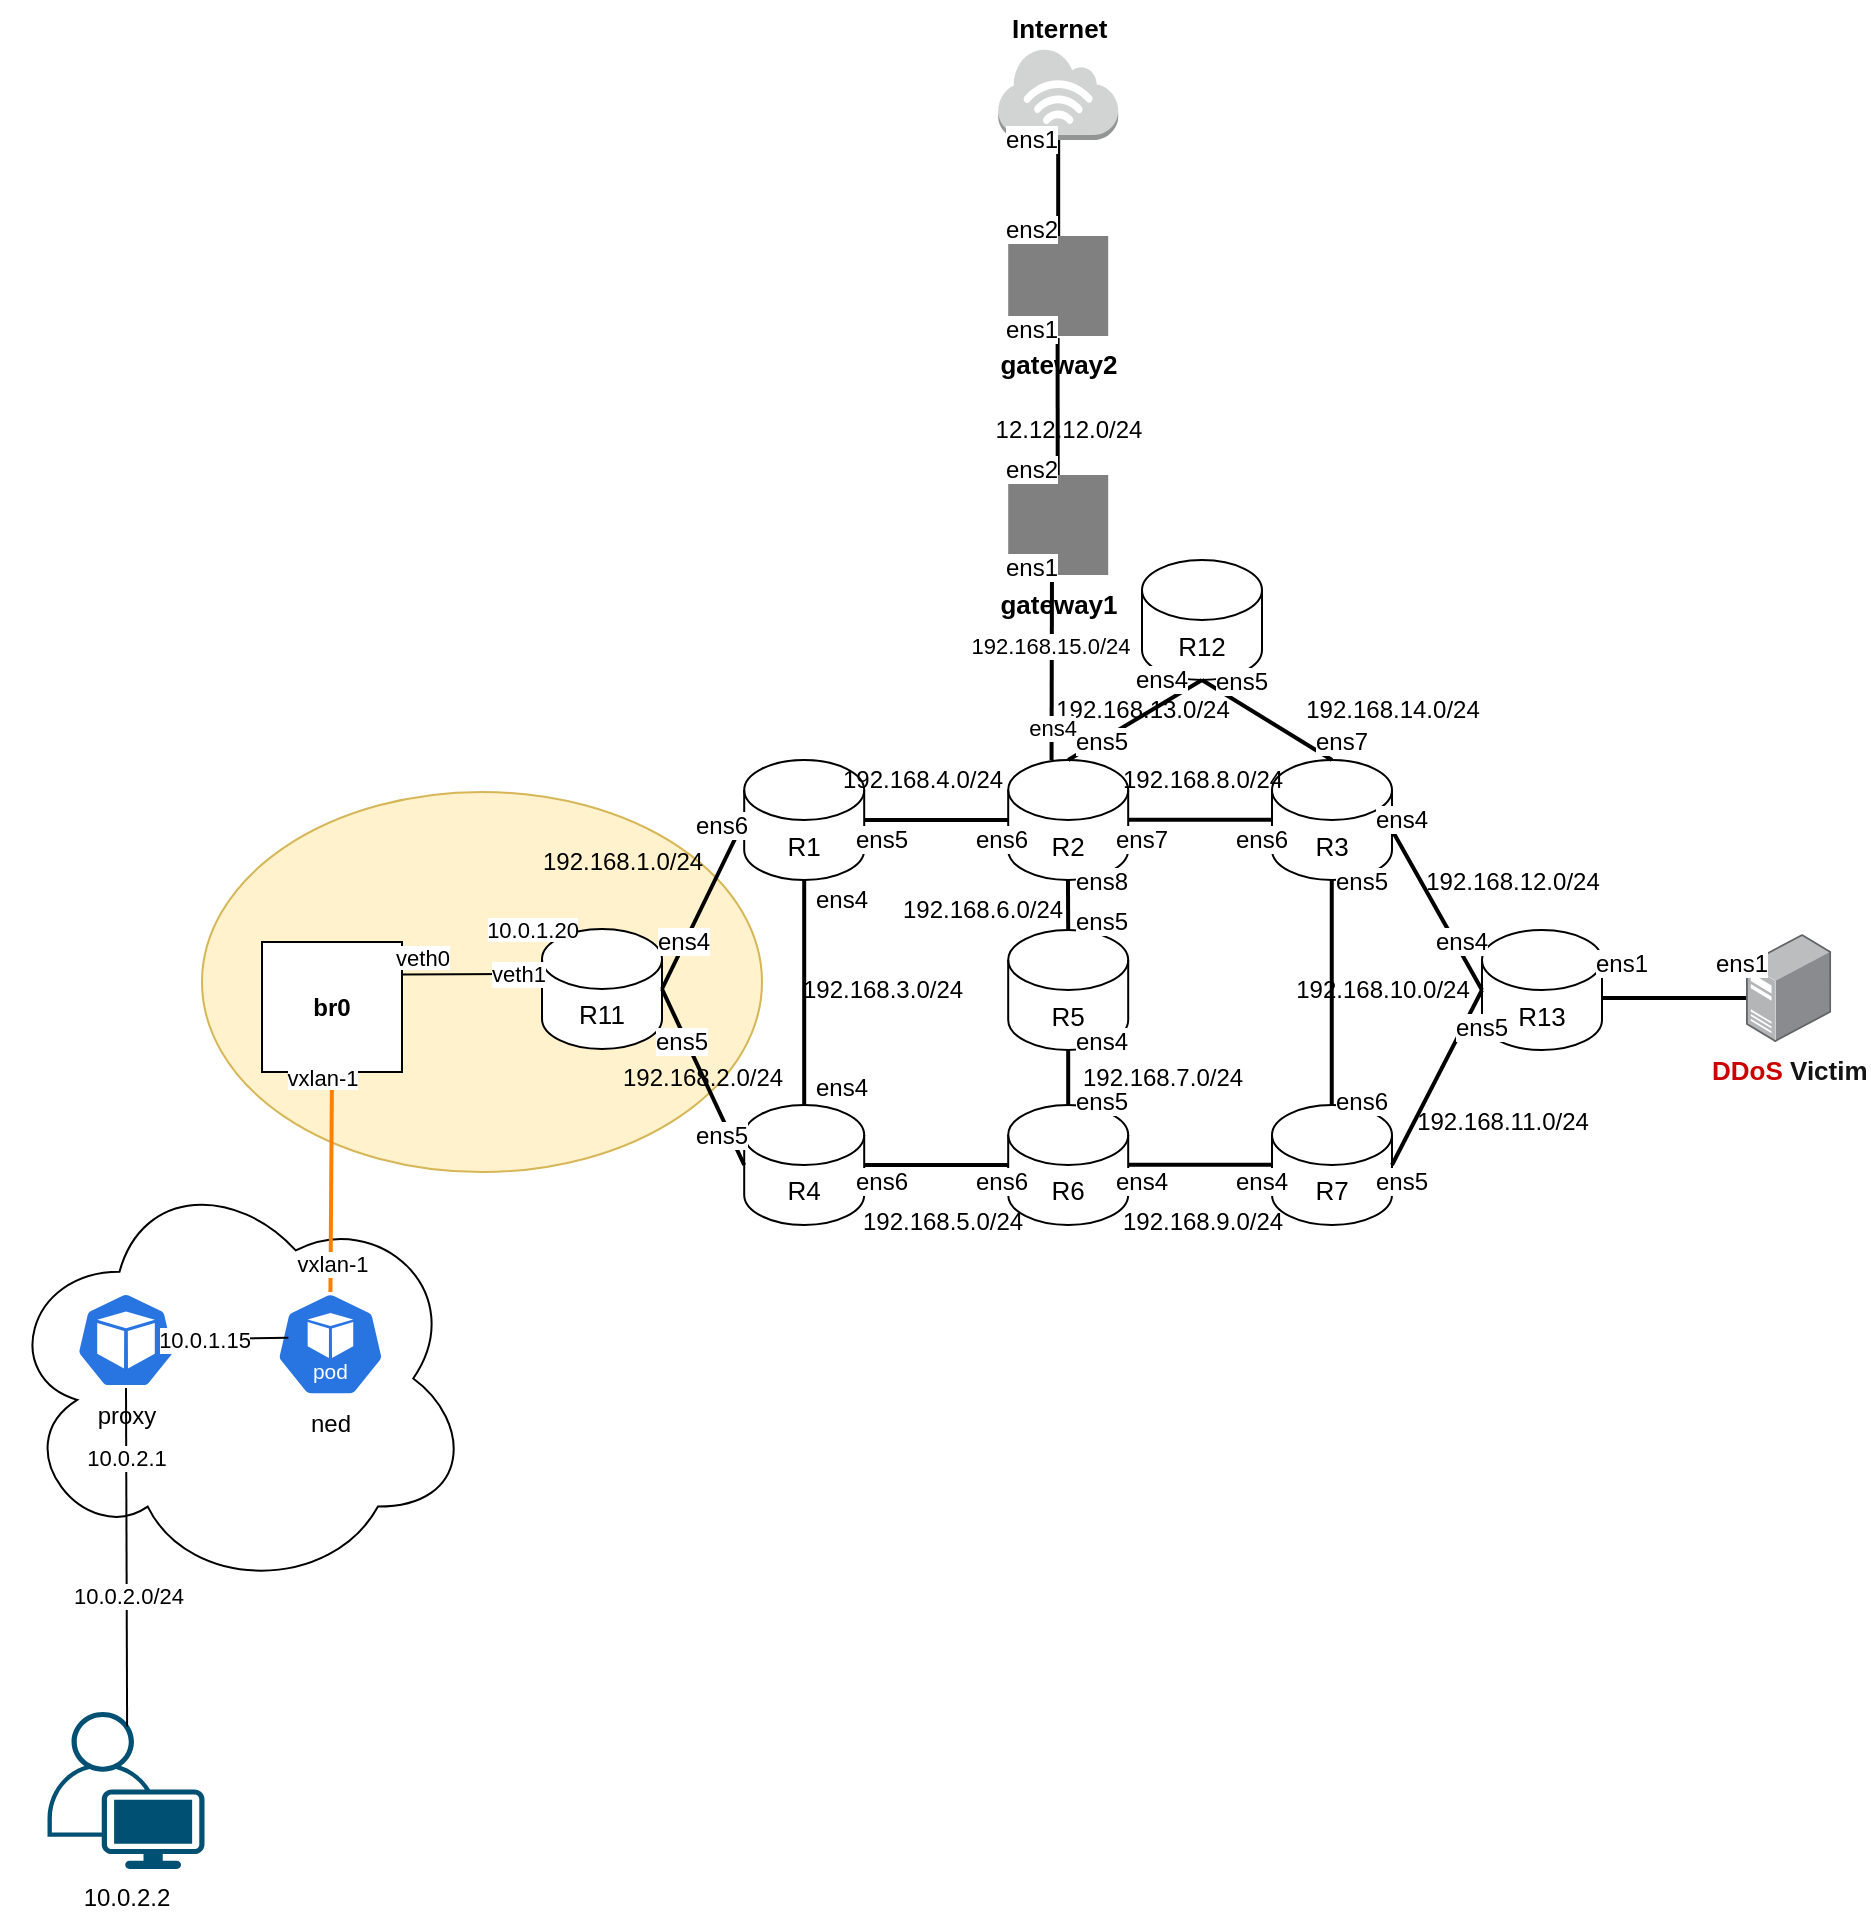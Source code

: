 <mxfile version="27.0.9">
  <diagram id="dEfLkkg3HoEi9s_YTyYE" name="MOUSEWORLD-TOPOLOGY">
    <mxGraphModel dx="3177" dy="1414" grid="1" gridSize="10" guides="1" tooltips="1" connect="1" arrows="1" fold="1" page="1" pageScale="1" pageWidth="291" pageHeight="413" math="0" shadow="0">
      <root>
        <mxCell id="0" />
        <mxCell id="1" parent="0" />
        <mxCell id="g3rcaKSLz3rnCBlGtyKE-15" value="&lt;font color=&quot;#cc0000&quot;&gt;&lt;span&gt;DDoS&lt;/span&gt;&lt;/font&gt;&lt;font color=&quot;#141414&quot;&gt;&lt;span&gt; Victim&lt;br&gt;&lt;/span&gt;&lt;/font&gt;" style="text;whiteSpace=wrap;html=1;fontSize=13;fontStyle=1" parent="1" vertex="1">
          <mxGeometry x="-493.7" y="261" width="80" height="40" as="geometry" />
        </mxCell>
        <mxCell id="g3rcaKSLz3rnCBlGtyKE-20" value="" style="image;points=[];aspect=fixed;html=1;align=center;shadow=0;dashed=0;image=img/lib/allied_telesis/computer_and_terminals/Server_Desktop.svg;fontSize=13;fontStyle=1" parent="1" vertex="1">
          <mxGeometry x="-475" y="207" width="42.6" height="54" as="geometry" />
        </mxCell>
        <mxCell id="g3rcaKSLz3rnCBlGtyKE-70" value="&lt;span style=&quot;background-color: light-dark(#ffffff, var(--ge-dark-color, #121212));&quot;&gt;ens1&lt;/span&gt;" style="text;html=1;align=center;verticalAlign=middle;whiteSpace=wrap;rounded=0;" parent="1" vertex="1">
          <mxGeometry x="-507" y="207" width="60" height="30" as="geometry" />
        </mxCell>
        <mxCell id="kXjcsp7NdVAgZCyZb2x9-1" value="" style="ellipse;whiteSpace=wrap;html=1;fillColor=#fff2cc;strokeColor=#d6b656;" vertex="1" parent="1">
          <mxGeometry x="-1247" y="136" width="280" height="190" as="geometry" />
        </mxCell>
        <mxCell id="kXjcsp7NdVAgZCyZb2x9-2" value="&lt;b&gt;br0&lt;/b&gt;" style="rounded=0;whiteSpace=wrap;html=1;" vertex="1" parent="1">
          <mxGeometry x="-1217" y="211" width="70" height="65" as="geometry" />
        </mxCell>
        <mxCell id="kXjcsp7NdVAgZCyZb2x9-3" value="" style="ellipse;shape=cloud;whiteSpace=wrap;html=1;" vertex="1" parent="1">
          <mxGeometry x="-1347" y="322.5" width="235" height="213.5" as="geometry" />
        </mxCell>
        <mxCell id="kXjcsp7NdVAgZCyZb2x9-4" value="R13" style="shape=cylinder3;whiteSpace=wrap;html=1;boundedLbl=1;backgroundOutline=1;size=15;fontSize=13;fontStyle=0" vertex="1" parent="1">
          <mxGeometry x="-607" y="205" width="60" height="60" as="geometry" />
        </mxCell>
        <mxCell id="kXjcsp7NdVAgZCyZb2x9-5" value="R3" style="shape=cylinder3;whiteSpace=wrap;html=1;boundedLbl=1;backgroundOutline=1;size=15;fontSize=13;fontStyle=0" vertex="1" parent="1">
          <mxGeometry x="-712" y="120" width="60" height="60" as="geometry" />
        </mxCell>
        <mxCell id="kXjcsp7NdVAgZCyZb2x9-6" value="R7" style="shape=cylinder3;whiteSpace=wrap;html=1;boundedLbl=1;backgroundOutline=1;size=15;fontSize=13;fontStyle=0" vertex="1" parent="1">
          <mxGeometry x="-712" y="292.5" width="60" height="60" as="geometry" />
        </mxCell>
        <mxCell id="kXjcsp7NdVAgZCyZb2x9-7" value="R6" style="shape=cylinder3;whiteSpace=wrap;html=1;boundedLbl=1;backgroundOutline=1;size=15;fontSize=13;fontStyle=0" vertex="1" parent="1">
          <mxGeometry x="-843.9" y="292.5" width="60" height="60" as="geometry" />
        </mxCell>
        <mxCell id="kXjcsp7NdVAgZCyZb2x9-8" value="R5" style="shape=cylinder3;whiteSpace=wrap;html=1;boundedLbl=1;backgroundOutline=1;size=15;fontSize=13;fontStyle=0" vertex="1" parent="1">
          <mxGeometry x="-843.9" y="205" width="60" height="60" as="geometry" />
        </mxCell>
        <mxCell id="kXjcsp7NdVAgZCyZb2x9-9" value="R4" style="shape=cylinder3;whiteSpace=wrap;html=1;boundedLbl=1;backgroundOutline=1;size=15;fontSize=13;fontStyle=0" vertex="1" parent="1">
          <mxGeometry x="-975.9" y="292.5" width="60" height="60" as="geometry" />
        </mxCell>
        <mxCell id="kXjcsp7NdVAgZCyZb2x9-10" value="R11" style="shape=cylinder3;whiteSpace=wrap;html=1;boundedLbl=1;backgroundOutline=1;size=15;fontSize=13;fontStyle=0" vertex="1" parent="1">
          <mxGeometry x="-1077" y="204.5" width="60" height="60" as="geometry" />
        </mxCell>
        <mxCell id="kXjcsp7NdVAgZCyZb2x9-11" value="R1" style="shape=cylinder3;whiteSpace=wrap;html=1;boundedLbl=1;backgroundOutline=1;size=15;fontSize=13;fontStyle=0" vertex="1" parent="1">
          <mxGeometry x="-975.9" y="120" width="60" height="60" as="geometry" />
        </mxCell>
        <mxCell id="kXjcsp7NdVAgZCyZb2x9-12" value="R12" style="shape=cylinder3;whiteSpace=wrap;html=1;boundedLbl=1;backgroundOutline=1;size=15;fontSize=13;fontStyle=0" vertex="1" parent="1">
          <mxGeometry x="-777" y="20" width="60" height="60" as="geometry" />
        </mxCell>
        <mxCell id="kXjcsp7NdVAgZCyZb2x9-13" value="" style="endArrow=none;html=1;rounded=0;exitX=0.5;exitY=0;exitDx=0;exitDy=0;exitPerimeter=0;strokeColor=default;strokeWidth=2;align=center;verticalAlign=middle;fontFamily=Helvetica;fontSize=13;fontColor=default;labelBackgroundColor=default;endFill=0;fontStyle=0;entryX=0.5;entryY=1;entryDx=0;entryDy=0;entryPerimeter=0;" edge="1" parent="1" source="kXjcsp7NdVAgZCyZb2x9-9" target="kXjcsp7NdVAgZCyZb2x9-11">
          <mxGeometry width="50" height="50" relative="1" as="geometry">
            <mxPoint x="-932" y="204.5" as="sourcePoint" />
            <mxPoint x="-932" y="139.5" as="targetPoint" />
          </mxGeometry>
        </mxCell>
        <mxCell id="kXjcsp7NdVAgZCyZb2x9-14" value="" style="endArrow=none;html=1;rounded=0;exitX=1;exitY=0.5;exitDx=0;exitDy=0;exitPerimeter=0;strokeColor=default;strokeWidth=2;align=center;verticalAlign=middle;fontFamily=Helvetica;fontSize=13;fontColor=default;labelBackgroundColor=default;endFill=0;fontStyle=0;entryX=0;entryY=0.5;entryDx=0;entryDy=0;entryPerimeter=0;" edge="1" parent="1" source="kXjcsp7NdVAgZCyZb2x9-10" target="kXjcsp7NdVAgZCyZb2x9-11">
          <mxGeometry width="50" height="50" relative="1" as="geometry">
            <mxPoint x="-976.03" y="232.5" as="sourcePoint" />
            <mxPoint x="-976.03" y="172.5" as="targetPoint" />
          </mxGeometry>
        </mxCell>
        <mxCell id="kXjcsp7NdVAgZCyZb2x9-15" value="" style="endArrow=none;html=1;rounded=0;exitX=1;exitY=0.5;exitDx=0;exitDy=0;exitPerimeter=0;strokeColor=default;strokeWidth=2;align=center;verticalAlign=middle;fontFamily=Helvetica;fontSize=13;fontColor=default;labelBackgroundColor=default;endFill=0;fontStyle=0;entryX=0;entryY=0.5;entryDx=0;entryDy=0;entryPerimeter=0;" edge="1" parent="1" source="kXjcsp7NdVAgZCyZb2x9-10" target="kXjcsp7NdVAgZCyZb2x9-9">
          <mxGeometry width="50" height="50" relative="1" as="geometry">
            <mxPoint x="-1008.2" y="248.5" as="sourcePoint" />
            <mxPoint x="-967.2" y="188.5" as="targetPoint" />
          </mxGeometry>
        </mxCell>
        <mxCell id="kXjcsp7NdVAgZCyZb2x9-16" value="R2" style="shape=cylinder3;whiteSpace=wrap;html=1;boundedLbl=1;backgroundOutline=1;size=15;fontSize=13;fontStyle=0" vertex="1" parent="1">
          <mxGeometry x="-843.9" y="120" width="60" height="60" as="geometry" />
        </mxCell>
        <mxCell id="kXjcsp7NdVAgZCyZb2x9-17" value="" style="endArrow=none;html=1;rounded=0;exitX=0.5;exitY=0;exitDx=0;exitDy=0;exitPerimeter=0;strokeColor=default;strokeWidth=2;align=center;verticalAlign=middle;fontFamily=Helvetica;fontSize=13;fontColor=default;labelBackgroundColor=default;endFill=0;fontStyle=0;entryX=0.5;entryY=1;entryDx=0;entryDy=0;entryPerimeter=0;" edge="1" parent="1" source="kXjcsp7NdVAgZCyZb2x9-7" target="kXjcsp7NdVAgZCyZb2x9-8">
          <mxGeometry width="50" height="50" relative="1" as="geometry">
            <mxPoint x="-814.1" y="292.5" as="sourcePoint" />
            <mxPoint x="-813.71" y="265.0" as="targetPoint" />
          </mxGeometry>
        </mxCell>
        <mxCell id="kXjcsp7NdVAgZCyZb2x9-18" value="" style="endArrow=none;html=1;rounded=0;exitX=0.5;exitY=0;exitDx=0;exitDy=0;exitPerimeter=0;strokeColor=default;strokeWidth=2;align=center;verticalAlign=middle;fontFamily=Helvetica;fontSize=13;fontColor=default;labelBackgroundColor=default;endFill=0;fontStyle=0;entryX=0.5;entryY=1;entryDx=0;entryDy=0;entryPerimeter=0;" edge="1" parent="1" source="kXjcsp7NdVAgZCyZb2x9-8">
          <mxGeometry width="50" height="50" relative="1" as="geometry">
            <mxPoint x="-814.02" y="208" as="sourcePoint" />
            <mxPoint x="-814.02" y="180" as="targetPoint" />
          </mxGeometry>
        </mxCell>
        <mxCell id="kXjcsp7NdVAgZCyZb2x9-19" value="" style="endArrow=none;html=1;rounded=0;exitX=1;exitY=0.5;exitDx=0;exitDy=0;exitPerimeter=0;strokeColor=default;strokeWidth=2;align=center;verticalAlign=middle;fontFamily=Helvetica;fontSize=13;fontColor=default;labelBackgroundColor=default;endFill=0;fontStyle=0;entryX=0;entryY=0.5;entryDx=0;entryDy=0;entryPerimeter=0;" edge="1" parent="1" source="kXjcsp7NdVAgZCyZb2x9-9" target="kXjcsp7NdVAgZCyZb2x9-7">
          <mxGeometry width="50" height="50" relative="1" as="geometry">
            <mxPoint x="-915.9" y="329" as="sourcePoint" />
            <mxPoint x="-915.9" y="216" as="targetPoint" />
          </mxGeometry>
        </mxCell>
        <mxCell id="kXjcsp7NdVAgZCyZb2x9-20" value="" style="endArrow=none;html=1;rounded=0;exitX=1;exitY=0.5;exitDx=0;exitDy=0;exitPerimeter=0;strokeColor=default;strokeWidth=2;align=center;verticalAlign=middle;fontFamily=Helvetica;fontSize=13;fontColor=default;labelBackgroundColor=default;endFill=0;fontStyle=0;entryX=0;entryY=0.5;entryDx=0;entryDy=0;entryPerimeter=0;" edge="1" parent="1">
          <mxGeometry width="50" height="50" relative="1" as="geometry">
            <mxPoint x="-915.9" y="150" as="sourcePoint" />
            <mxPoint x="-843.9" y="150" as="targetPoint" />
          </mxGeometry>
        </mxCell>
        <mxCell id="kXjcsp7NdVAgZCyZb2x9-21" value="" style="endArrow=none;html=1;rounded=0;exitX=1;exitY=0.5;exitDx=0;exitDy=0;exitPerimeter=0;strokeColor=default;strokeWidth=2;align=center;verticalAlign=middle;fontFamily=Helvetica;fontSize=13;fontColor=default;labelBackgroundColor=default;endFill=0;fontStyle=0;entryX=0;entryY=0.5;entryDx=0;entryDy=0;entryPerimeter=0;" edge="1" parent="1">
          <mxGeometry width="50" height="50" relative="1" as="geometry">
            <mxPoint x="-783.9" y="149.88" as="sourcePoint" />
            <mxPoint x="-711.9" y="149.88" as="targetPoint" />
          </mxGeometry>
        </mxCell>
        <mxCell id="kXjcsp7NdVAgZCyZb2x9-22" value="" style="endArrow=none;html=1;rounded=0;exitX=1;exitY=0.5;exitDx=0;exitDy=0;exitPerimeter=0;strokeColor=default;strokeWidth=2;align=center;verticalAlign=middle;fontFamily=Helvetica;fontSize=13;fontColor=default;labelBackgroundColor=default;endFill=0;fontStyle=0;entryX=0;entryY=0.5;entryDx=0;entryDy=0;entryPerimeter=0;" edge="1" parent="1">
          <mxGeometry width="50" height="50" relative="1" as="geometry">
            <mxPoint x="-783.9" y="322.38" as="sourcePoint" />
            <mxPoint x="-711.9" y="322.38" as="targetPoint" />
          </mxGeometry>
        </mxCell>
        <mxCell id="kXjcsp7NdVAgZCyZb2x9-23" value="" style="endArrow=none;html=1;rounded=0;exitX=1;exitY=0.5;exitDx=0;exitDy=0;exitPerimeter=0;strokeColor=default;strokeWidth=2;align=center;verticalAlign=middle;fontFamily=Helvetica;fontSize=13;fontColor=default;labelBackgroundColor=default;endFill=0;fontStyle=0;entryX=0;entryY=0.5;entryDx=0;entryDy=0;entryPerimeter=0;" edge="1" parent="1" target="kXjcsp7NdVAgZCyZb2x9-4">
          <mxGeometry width="50" height="50" relative="1" as="geometry">
            <mxPoint x="-652" y="155" as="sourcePoint" />
            <mxPoint x="-611" y="70" as="targetPoint" />
          </mxGeometry>
        </mxCell>
        <mxCell id="kXjcsp7NdVAgZCyZb2x9-24" value="" style="endArrow=none;html=1;rounded=0;exitX=0.5;exitY=0;exitDx=0;exitDy=0;exitPerimeter=0;strokeColor=default;strokeWidth=2;align=center;verticalAlign=middle;fontFamily=Helvetica;fontSize=13;fontColor=default;labelBackgroundColor=default;endFill=0;fontStyle=0;entryX=0.5;entryY=1;entryDx=0;entryDy=0;entryPerimeter=0;" edge="1" parent="1">
          <mxGeometry width="50" height="50" relative="1" as="geometry">
            <mxPoint x="-682.12" y="293" as="sourcePoint" />
            <mxPoint x="-682.12" y="180" as="targetPoint" />
          </mxGeometry>
        </mxCell>
        <mxCell id="kXjcsp7NdVAgZCyZb2x9-25" value="" style="endArrow=none;html=1;rounded=0;exitX=1;exitY=0.5;exitDx=0;exitDy=0;exitPerimeter=0;strokeColor=default;strokeWidth=2;align=center;verticalAlign=middle;fontFamily=Helvetica;fontSize=13;fontColor=default;labelBackgroundColor=default;endFill=0;fontStyle=0;entryX=0;entryY=0.5;entryDx=0;entryDy=0;entryPerimeter=0;" edge="1" parent="1" source="kXjcsp7NdVAgZCyZb2x9-6" target="kXjcsp7NdVAgZCyZb2x9-4">
          <mxGeometry width="50" height="50" relative="1" as="geometry">
            <mxPoint x="-652" y="318.5" as="sourcePoint" />
            <mxPoint x="-607" y="398.5" as="targetPoint" />
          </mxGeometry>
        </mxCell>
        <mxCell id="kXjcsp7NdVAgZCyZb2x9-26" value="" style="endArrow=none;html=1;rounded=0;exitX=0.5;exitY=0;exitDx=0;exitDy=0;exitPerimeter=0;strokeColor=default;strokeWidth=2;align=center;verticalAlign=middle;fontFamily=Helvetica;fontSize=13;fontColor=default;labelBackgroundColor=default;endFill=0;fontStyle=0;entryX=0.5;entryY=1;entryDx=0;entryDy=0;entryPerimeter=0;" edge="1" parent="1" source="kXjcsp7NdVAgZCyZb2x9-16" target="kXjcsp7NdVAgZCyZb2x9-12">
          <mxGeometry width="50" height="50" relative="1" as="geometry">
            <mxPoint x="-773.9" y="159.88" as="sourcePoint" />
            <mxPoint x="-701.9" y="159.88" as="targetPoint" />
          </mxGeometry>
        </mxCell>
        <mxCell id="kXjcsp7NdVAgZCyZb2x9-27" value="" style="endArrow=none;html=1;rounded=0;exitX=0.5;exitY=0;exitDx=0;exitDy=0;exitPerimeter=0;strokeColor=default;strokeWidth=2;align=center;verticalAlign=middle;fontFamily=Helvetica;fontSize=13;fontColor=default;labelBackgroundColor=default;endFill=0;fontStyle=0;" edge="1" parent="1" source="kXjcsp7NdVAgZCyZb2x9-5">
          <mxGeometry width="50" height="50" relative="1" as="geometry">
            <mxPoint x="-804" y="130" as="sourcePoint" />
            <mxPoint x="-747" y="80" as="targetPoint" />
          </mxGeometry>
        </mxCell>
        <mxCell id="kXjcsp7NdVAgZCyZb2x9-28" value="&lt;span style=&quot;background-color: rgb(255, 255, 255);&quot;&gt;ens4&lt;/span&gt;" style="text;html=1;align=center;verticalAlign=middle;whiteSpace=wrap;rounded=0;" vertex="1" parent="1">
          <mxGeometry x="-1035.9" y="196" width="60" height="30" as="geometry" />
        </mxCell>
        <mxCell id="kXjcsp7NdVAgZCyZb2x9-29" value="&lt;span style=&quot;background-color: rgb(255, 255, 255);&quot;&gt;ens5&lt;/span&gt;" style="text;html=1;align=center;verticalAlign=middle;whiteSpace=wrap;rounded=0;" vertex="1" parent="1">
          <mxGeometry x="-1037" y="246" width="60" height="30" as="geometry" />
        </mxCell>
        <mxCell id="kXjcsp7NdVAgZCyZb2x9-30" value="&lt;span style=&quot;background-color: rgb(255, 255, 255);&quot;&gt;ens5&lt;/span&gt;" style="text;html=1;align=center;verticalAlign=middle;whiteSpace=wrap;rounded=0;" vertex="1" parent="1">
          <mxGeometry x="-1017" y="292.5" width="60" height="30" as="geometry" />
        </mxCell>
        <mxCell id="kXjcsp7NdVAgZCyZb2x9-31" value="&lt;span style=&quot;background-color: rgb(255, 255, 255);&quot;&gt;ens6&lt;/span&gt;" style="text;html=1;align=center;verticalAlign=middle;whiteSpace=wrap;rounded=0;" vertex="1" parent="1">
          <mxGeometry x="-1017" y="140" width="60" height="26" as="geometry" />
        </mxCell>
        <mxCell id="kXjcsp7NdVAgZCyZb2x9-32" value="&lt;span style=&quot;background-color: rgb(255, 255, 255);&quot;&gt;ens4&lt;/span&gt;" style="text;html=1;align=center;verticalAlign=middle;whiteSpace=wrap;rounded=0;" vertex="1" parent="1">
          <mxGeometry x="-957" y="174.5" width="60" height="30" as="geometry" />
        </mxCell>
        <mxCell id="kXjcsp7NdVAgZCyZb2x9-33" value="&lt;span style=&quot;background-color: rgb(255, 255, 255);&quot;&gt;ens4&lt;/span&gt;" style="text;html=1;align=center;verticalAlign=middle;whiteSpace=wrap;rounded=0;" vertex="1" parent="1">
          <mxGeometry x="-957" y="269" width="60" height="30" as="geometry" />
        </mxCell>
        <mxCell id="kXjcsp7NdVAgZCyZb2x9-34" value="&lt;span style=&quot;background-color: rgb(255, 255, 255);&quot;&gt;ens6&lt;/span&gt;" style="text;html=1;align=center;verticalAlign=middle;whiteSpace=wrap;rounded=0;" vertex="1" parent="1">
          <mxGeometry x="-937" y="316" width="60" height="30" as="geometry" />
        </mxCell>
        <mxCell id="kXjcsp7NdVAgZCyZb2x9-35" value="&lt;span style=&quot;background-color: rgb(255, 255, 255);&quot;&gt;ens6&lt;/span&gt;" style="text;html=1;align=center;verticalAlign=middle;whiteSpace=wrap;rounded=0;" vertex="1" parent="1">
          <mxGeometry x="-877" y="316" width="60" height="30" as="geometry" />
        </mxCell>
        <mxCell id="kXjcsp7NdVAgZCyZb2x9-36" value="&lt;span style=&quot;background-color: light-dark(#ffffff, var(--ge-dark-color, #121212));&quot;&gt;ens4&lt;/span&gt;" style="text;html=1;align=center;verticalAlign=middle;whiteSpace=wrap;rounded=0;" vertex="1" parent="1">
          <mxGeometry x="-807" y="316" width="60" height="30" as="geometry" />
        </mxCell>
        <mxCell id="kXjcsp7NdVAgZCyZb2x9-37" value="&lt;span style=&quot;background-color: light-dark(#ffffff, var(--ge-dark-color, #121212));&quot;&gt;ens4&lt;/span&gt;" style="text;html=1;align=center;verticalAlign=middle;whiteSpace=wrap;rounded=0;" vertex="1" parent="1">
          <mxGeometry x="-747" y="316" width="60" height="30" as="geometry" />
        </mxCell>
        <mxCell id="kXjcsp7NdVAgZCyZb2x9-38" value="&lt;span style=&quot;background-color: light-dark(#ffffff, var(--ge-dark-color, #121212));&quot;&gt;ens5&lt;/span&gt;" style="text;html=1;align=center;verticalAlign=middle;whiteSpace=wrap;rounded=0;" vertex="1" parent="1">
          <mxGeometry x="-827" y="276" width="60" height="30" as="geometry" />
        </mxCell>
        <mxCell id="kXjcsp7NdVAgZCyZb2x9-39" value="&lt;span style=&quot;background-color: rgb(255, 255, 255);&quot;&gt;ens5&lt;/span&gt;" style="text;html=1;align=center;verticalAlign=middle;whiteSpace=wrap;rounded=0;" vertex="1" parent="1">
          <mxGeometry x="-827" y="186" width="60" height="30" as="geometry" />
        </mxCell>
        <mxCell id="kXjcsp7NdVAgZCyZb2x9-40" value="&lt;span style=&quot;background-color: rgb(255, 255, 255);&quot;&gt;ens4&lt;/span&gt;" style="text;html=1;align=center;verticalAlign=middle;whiteSpace=wrap;rounded=0;" vertex="1" parent="1">
          <mxGeometry x="-827" y="246" width="60" height="30" as="geometry" />
        </mxCell>
        <mxCell id="kXjcsp7NdVAgZCyZb2x9-41" value="&lt;span style=&quot;background-color: rgb(255, 255, 255);&quot;&gt;ens8&lt;/span&gt;" style="text;html=1;align=center;verticalAlign=middle;whiteSpace=wrap;rounded=0;" vertex="1" parent="1">
          <mxGeometry x="-827" y="166" width="60" height="30" as="geometry" />
        </mxCell>
        <mxCell id="kXjcsp7NdVAgZCyZb2x9-42" value="&lt;span style=&quot;background-color: light-dark(#ffffff, var(--ge-dark-color, #121212));&quot;&gt;ens6&lt;/span&gt;" style="text;html=1;align=center;verticalAlign=middle;whiteSpace=wrap;rounded=0;" vertex="1" parent="1">
          <mxGeometry x="-877" y="144.5" width="60" height="30" as="geometry" />
        </mxCell>
        <mxCell id="kXjcsp7NdVAgZCyZb2x9-43" value="&lt;span style=&quot;background-color: rgb(255, 255, 255);&quot;&gt;ens5&lt;/span&gt;" style="text;html=1;align=center;verticalAlign=middle;whiteSpace=wrap;rounded=0;" vertex="1" parent="1">
          <mxGeometry x="-937" y="146" width="60" height="28.5" as="geometry" />
        </mxCell>
        <mxCell id="kXjcsp7NdVAgZCyZb2x9-44" value="&lt;span style=&quot;background-color: rgb(255, 255, 255);&quot;&gt;ens7&lt;/span&gt;" style="text;html=1;align=center;verticalAlign=middle;whiteSpace=wrap;rounded=0;" vertex="1" parent="1">
          <mxGeometry x="-807" y="144.5" width="60" height="30" as="geometry" />
        </mxCell>
        <mxCell id="kXjcsp7NdVAgZCyZb2x9-45" value="&lt;span style=&quot;background-color: rgb(255, 255, 255);&quot;&gt;ens6&lt;/span&gt;" style="text;html=1;align=center;verticalAlign=middle;whiteSpace=wrap;rounded=0;" vertex="1" parent="1">
          <mxGeometry x="-747" y="144.5" width="60" height="30" as="geometry" />
        </mxCell>
        <mxCell id="kXjcsp7NdVAgZCyZb2x9-46" value="&lt;span style=&quot;background-color: rgb(255, 255, 255);&quot;&gt;ens6&lt;/span&gt;" style="text;html=1;align=center;verticalAlign=middle;whiteSpace=wrap;rounded=0;" vertex="1" parent="1">
          <mxGeometry x="-697" y="276" width="60" height="30" as="geometry" />
        </mxCell>
        <mxCell id="kXjcsp7NdVAgZCyZb2x9-47" value="&lt;span style=&quot;background-color: light-dark(#ffffff, var(--ge-dark-color, #121212));&quot;&gt;ens5&lt;/span&gt;" style="text;html=1;align=center;verticalAlign=middle;whiteSpace=wrap;rounded=0;" vertex="1" parent="1">
          <mxGeometry x="-697" y="166" width="60" height="30" as="geometry" />
        </mxCell>
        <mxCell id="kXjcsp7NdVAgZCyZb2x9-48" value="&lt;span style=&quot;background-color: rgb(255, 255, 255);&quot;&gt;ens5&lt;/span&gt;" style="text;html=1;align=center;verticalAlign=middle;whiteSpace=wrap;rounded=0;" vertex="1" parent="1">
          <mxGeometry x="-677" y="316" width="60" height="30" as="geometry" />
        </mxCell>
        <mxCell id="kXjcsp7NdVAgZCyZb2x9-49" value="&lt;span style=&quot;background-color: rgb(255, 255, 255);&quot;&gt;ens5&lt;/span&gt;" style="text;html=1;align=center;verticalAlign=middle;whiteSpace=wrap;rounded=0;" vertex="1" parent="1">
          <mxGeometry x="-637" y="239" width="60" height="30" as="geometry" />
        </mxCell>
        <mxCell id="kXjcsp7NdVAgZCyZb2x9-50" value="&lt;span style=&quot;background-color: rgb(255, 255, 255);&quot;&gt;ens4&lt;/span&gt;" style="text;html=1;align=center;verticalAlign=middle;whiteSpace=wrap;rounded=0;" vertex="1" parent="1">
          <mxGeometry x="-647" y="196" width="60" height="30" as="geometry" />
        </mxCell>
        <mxCell id="kXjcsp7NdVAgZCyZb2x9-51" value="&lt;span style=&quot;background-color: rgb(255, 255, 255);&quot;&gt;ens4&lt;/span&gt;" style="text;html=1;align=center;verticalAlign=middle;whiteSpace=wrap;rounded=0;" vertex="1" parent="1">
          <mxGeometry x="-677" y="135" width="60" height="30" as="geometry" />
        </mxCell>
        <mxCell id="kXjcsp7NdVAgZCyZb2x9-52" value="&lt;span style=&quot;background-color: rgb(255, 255, 255);&quot;&gt;ens7&lt;/span&gt;" style="text;html=1;align=center;verticalAlign=middle;whiteSpace=wrap;rounded=0;" vertex="1" parent="1">
          <mxGeometry x="-707" y="96" width="60" height="30" as="geometry" />
        </mxCell>
        <mxCell id="kXjcsp7NdVAgZCyZb2x9-53" value="&lt;span style=&quot;background-color: rgb(255, 255, 255);&quot;&gt;ens5&lt;/span&gt;" style="text;html=1;align=center;verticalAlign=middle;whiteSpace=wrap;rounded=0;" vertex="1" parent="1">
          <mxGeometry x="-827" y="96" width="60" height="30" as="geometry" />
        </mxCell>
        <mxCell id="kXjcsp7NdVAgZCyZb2x9-54" value="&lt;span style=&quot;background-color: rgb(255, 255, 255);&quot;&gt;ens4&lt;/span&gt;" style="text;html=1;align=center;verticalAlign=middle;whiteSpace=wrap;rounded=0;" vertex="1" parent="1">
          <mxGeometry x="-797" y="65" width="60" height="30" as="geometry" />
        </mxCell>
        <mxCell id="kXjcsp7NdVAgZCyZb2x9-55" value="&lt;span style=&quot;background-color: rgb(255, 255, 255);&quot;&gt;ens5&lt;/span&gt;" style="text;html=1;align=center;verticalAlign=middle;whiteSpace=wrap;rounded=0;" vertex="1" parent="1">
          <mxGeometry x="-757" y="66" width="60" height="30" as="geometry" />
        </mxCell>
        <mxCell id="kXjcsp7NdVAgZCyZb2x9-56" value="192.168.1.0/24" style="text;html=1;align=center;verticalAlign=middle;resizable=0;points=[];autosize=1;strokeColor=none;fillColor=none;" vertex="1" parent="1">
          <mxGeometry x="-1087" y="156" width="100" height="30" as="geometry" />
        </mxCell>
        <mxCell id="kXjcsp7NdVAgZCyZb2x9-57" value="192.168.2.0/24" style="text;html=1;align=center;verticalAlign=middle;resizable=0;points=[];autosize=1;strokeColor=none;fillColor=none;" vertex="1" parent="1">
          <mxGeometry x="-1047" y="264" width="100" height="30" as="geometry" />
        </mxCell>
        <mxCell id="kXjcsp7NdVAgZCyZb2x9-58" value="192.168.5.0/24" style="text;html=1;align=center;verticalAlign=middle;resizable=0;points=[];autosize=1;strokeColor=none;fillColor=none;" vertex="1" parent="1">
          <mxGeometry x="-927" y="336" width="100" height="30" as="geometry" />
        </mxCell>
        <mxCell id="kXjcsp7NdVAgZCyZb2x9-59" value="192.168.3.0/24" style="text;html=1;align=center;verticalAlign=middle;resizable=0;points=[];autosize=1;strokeColor=none;fillColor=none;" vertex="1" parent="1">
          <mxGeometry x="-957.5" y="220" width="100" height="30" as="geometry" />
        </mxCell>
        <mxCell id="kXjcsp7NdVAgZCyZb2x9-60" value="192.168.4.0/24" style="text;html=1;align=center;verticalAlign=middle;resizable=0;points=[];autosize=1;strokeColor=none;fillColor=none;" vertex="1" parent="1">
          <mxGeometry x="-937" y="114.5" width="100" height="30" as="geometry" />
        </mxCell>
        <mxCell id="kXjcsp7NdVAgZCyZb2x9-61" value="192.168.8.0/24" style="text;html=1;align=center;verticalAlign=middle;resizable=0;points=[];autosize=1;strokeColor=none;fillColor=none;" vertex="1" parent="1">
          <mxGeometry x="-797" y="114.5" width="100" height="30" as="geometry" />
        </mxCell>
        <mxCell id="kXjcsp7NdVAgZCyZb2x9-62" value="192.168.6.0/24" style="text;html=1;align=center;verticalAlign=middle;resizable=0;points=[];autosize=1;strokeColor=none;fillColor=none;" vertex="1" parent="1">
          <mxGeometry x="-907" y="180" width="100" height="30" as="geometry" />
        </mxCell>
        <mxCell id="kXjcsp7NdVAgZCyZb2x9-63" value="192.168.7.0/24" style="text;html=1;align=center;verticalAlign=middle;resizable=0;points=[];autosize=1;strokeColor=none;fillColor=none;" vertex="1" parent="1">
          <mxGeometry x="-817" y="264" width="100" height="30" as="geometry" />
        </mxCell>
        <mxCell id="kXjcsp7NdVAgZCyZb2x9-64" value="192.168.9.0/24" style="text;html=1;align=center;verticalAlign=middle;resizable=0;points=[];autosize=1;strokeColor=none;fillColor=none;" vertex="1" parent="1">
          <mxGeometry x="-797" y="336" width="100" height="30" as="geometry" />
        </mxCell>
        <mxCell id="kXjcsp7NdVAgZCyZb2x9-65" value="192.168.10.0/24" style="text;html=1;align=center;verticalAlign=middle;resizable=0;points=[];autosize=1;strokeColor=none;fillColor=none;" vertex="1" parent="1">
          <mxGeometry x="-712" y="220" width="110" height="30" as="geometry" />
        </mxCell>
        <mxCell id="kXjcsp7NdVAgZCyZb2x9-66" value="192.168.11.0/24" style="text;html=1;align=center;verticalAlign=middle;resizable=0;points=[];autosize=1;strokeColor=none;fillColor=none;" vertex="1" parent="1">
          <mxGeometry x="-652" y="286" width="110" height="30" as="geometry" />
        </mxCell>
        <mxCell id="kXjcsp7NdVAgZCyZb2x9-67" value="192.168.12.0/24" style="text;html=1;align=center;verticalAlign=middle;resizable=0;points=[];autosize=1;strokeColor=none;fillColor=none;" vertex="1" parent="1">
          <mxGeometry x="-647" y="166" width="110" height="30" as="geometry" />
        </mxCell>
        <mxCell id="kXjcsp7NdVAgZCyZb2x9-68" value="192.168.14.0/24" style="text;html=1;align=center;verticalAlign=middle;resizable=0;points=[];autosize=1;strokeColor=none;fillColor=none;" vertex="1" parent="1">
          <mxGeometry x="-707" y="80" width="110" height="30" as="geometry" />
        </mxCell>
        <mxCell id="kXjcsp7NdVAgZCyZb2x9-69" value="192.168.13.0/24" style="text;html=1;align=center;verticalAlign=middle;resizable=0;points=[];autosize=1;strokeColor=none;fillColor=none;" vertex="1" parent="1">
          <mxGeometry x="-832" y="80" width="110" height="30" as="geometry" />
        </mxCell>
        <mxCell id="kXjcsp7NdVAgZCyZb2x9-70" value="ned" style="aspect=fixed;sketch=0;html=1;dashed=0;whitespace=wrap;verticalLabelPosition=bottom;verticalAlign=top;fillColor=#2875E2;strokeColor=#ffffff;points=[[0.005,0.63,0],[0.1,0.2,0],[0.9,0.2,0],[0.5,0,0],[0.995,0.63,0],[0.72,0.99,0],[0.5,1,0],[0.28,0.99,0]];shape=mxgraph.kubernetes.icon2;kubernetesLabel=1;prIcon=pod" vertex="1" parent="1">
          <mxGeometry x="-1210" y="386" width="54.44" height="52.25" as="geometry" />
        </mxCell>
        <mxCell id="kXjcsp7NdVAgZCyZb2x9-71" value="proxy" style="aspect=fixed;sketch=0;html=1;dashed=0;whitespace=wrap;verticalLabelPosition=bottom;verticalAlign=top;fillColor=#2875E2;strokeColor=#ffffff;points=[[0.005,0.63,0],[0.1,0.2,0],[0.9,0.2,0],[0.5,0,0],[0.995,0.63,0],[0.72,0.99,0],[0.5,1,0],[0.28,0.99,0]];shape=mxgraph.kubernetes.icon2;prIcon=pod" vertex="1" parent="1">
          <mxGeometry x="-1310" y="386" width="50" height="48" as="geometry" />
        </mxCell>
        <mxCell id="kXjcsp7NdVAgZCyZb2x9-72" value="" style="endArrow=none;html=1;rounded=0;entryX=0.114;entryY=0.438;entryDx=0;entryDy=0;entryPerimeter=0;" edge="1" parent="1" source="kXjcsp7NdVAgZCyZb2x9-71" target="kXjcsp7NdVAgZCyZb2x9-70">
          <mxGeometry width="50" height="50" relative="1" as="geometry">
            <mxPoint x="-990" y="326" as="sourcePoint" />
            <mxPoint x="-940" y="276" as="targetPoint" />
          </mxGeometry>
        </mxCell>
        <mxCell id="kXjcsp7NdVAgZCyZb2x9-73" value="10.0.1.15" style="edgeLabel;html=1;align=center;verticalAlign=middle;resizable=0;points=[];" vertex="1" connectable="0" parent="kXjcsp7NdVAgZCyZb2x9-72">
          <mxGeometry x="-0.496" relative="1" as="geometry">
            <mxPoint as="offset" />
          </mxGeometry>
        </mxCell>
        <mxCell id="kXjcsp7NdVAgZCyZb2x9-74" value="10.0.2.2" style="points=[[0.35,0,0],[0.98,0.51,0],[1,0.71,0],[0.67,1,0],[0,0.795,0],[0,0.65,0]];verticalLabelPosition=bottom;sketch=0;html=1;verticalAlign=top;aspect=fixed;align=center;pointerEvents=1;shape=mxgraph.cisco19.user;fillColor=#005073;strokeColor=none;" vertex="1" parent="1">
          <mxGeometry x="-1324.25" y="596" width="78.5" height="78.5" as="geometry" />
        </mxCell>
        <mxCell id="kXjcsp7NdVAgZCyZb2x9-75" value="" style="endArrow=none;html=1;rounded=0;exitX=0.507;exitY=0.092;exitDx=0;exitDy=0;exitPerimeter=0;entryX=0.5;entryY=1;entryDx=0;entryDy=0;entryPerimeter=0;" edge="1" parent="1" source="kXjcsp7NdVAgZCyZb2x9-74" target="kXjcsp7NdVAgZCyZb2x9-71">
          <mxGeometry width="50" height="50" relative="1" as="geometry">
            <mxPoint x="-1210" y="456" as="sourcePoint" />
            <mxPoint x="-1160" y="406" as="targetPoint" />
          </mxGeometry>
        </mxCell>
        <mxCell id="kXjcsp7NdVAgZCyZb2x9-76" value="10.0.2.0/24" style="edgeLabel;html=1;align=center;verticalAlign=middle;resizable=0;points=[];" vertex="1" connectable="0" parent="kXjcsp7NdVAgZCyZb2x9-75">
          <mxGeometry x="-0.23" relative="1" as="geometry">
            <mxPoint as="offset" />
          </mxGeometry>
        </mxCell>
        <mxCell id="kXjcsp7NdVAgZCyZb2x9-77" value="10.0.2.1" style="edgeLabel;html=1;align=center;verticalAlign=middle;resizable=0;points=[];" vertex="1" connectable="0" parent="kXjcsp7NdVAgZCyZb2x9-75">
          <mxGeometry x="0.584" relative="1" as="geometry">
            <mxPoint as="offset" />
          </mxGeometry>
        </mxCell>
        <mxCell id="kXjcsp7NdVAgZCyZb2x9-78" value="" style="endArrow=none;html=1;rounded=0;entryX=0;entryY=0;entryDx=0;entryDy=22.5;entryPerimeter=0;exitX=1;exitY=0.25;exitDx=0;exitDy=0;" edge="1" parent="1" source="kXjcsp7NdVAgZCyZb2x9-2" target="kXjcsp7NdVAgZCyZb2x9-10">
          <mxGeometry width="50" height="50" relative="1" as="geometry">
            <mxPoint x="-1185" y="214.16" as="sourcePoint" />
            <mxPoint x="-1125" y="154.16" as="targetPoint" />
          </mxGeometry>
        </mxCell>
        <mxCell id="kXjcsp7NdVAgZCyZb2x9-79" value="veth1" style="edgeLabel;html=1;align=center;verticalAlign=middle;resizable=0;points=[];" vertex="1" connectable="0" parent="kXjcsp7NdVAgZCyZb2x9-78">
          <mxGeometry x="0.642" relative="1" as="geometry">
            <mxPoint as="offset" />
          </mxGeometry>
        </mxCell>
        <mxCell id="kXjcsp7NdVAgZCyZb2x9-80" value="" style="endArrow=none;html=1;rounded=0;exitX=0.5;exitY=0;exitDx=0;exitDy=0;exitPerimeter=0;entryX=0.5;entryY=1;entryDx=0;entryDy=0;fillColor=#FFB366;strokeColor=#FF8000;strokeWidth=2;" edge="1" parent="1" source="kXjcsp7NdVAgZCyZb2x9-70" target="kXjcsp7NdVAgZCyZb2x9-2">
          <mxGeometry width="50" height="50" relative="1" as="geometry">
            <mxPoint x="-983" y="411.75" as="sourcePoint" />
            <mxPoint x="-1185" y="278" as="targetPoint" />
          </mxGeometry>
        </mxCell>
        <mxCell id="kXjcsp7NdVAgZCyZb2x9-81" value="&lt;div&gt;&lt;span style=&quot;font-size: 12px; text-wrap-mode: wrap; background-color: rgb(236, 236, 236);&quot;&gt;&lt;br&gt;&lt;/span&gt;&lt;/div&gt;" style="edgeLabel;html=1;align=center;verticalAlign=middle;resizable=0;points=[];" vertex="1" connectable="0" parent="kXjcsp7NdVAgZCyZb2x9-80">
          <mxGeometry x="0.827" y="1" relative="1" as="geometry">
            <mxPoint x="173" y="-3" as="offset" />
          </mxGeometry>
        </mxCell>
        <mxCell id="kXjcsp7NdVAgZCyZb2x9-82" value="&lt;div&gt;&lt;br&gt;&lt;/div&gt;" style="edgeLabel;html=1;align=center;verticalAlign=middle;resizable=0;points=[];" vertex="1" connectable="0" parent="kXjcsp7NdVAgZCyZb2x9-80">
          <mxGeometry x="0.84" y="1" relative="1" as="geometry">
            <mxPoint x="-37" y="-90" as="offset" />
          </mxGeometry>
        </mxCell>
        <mxCell id="kXjcsp7NdVAgZCyZb2x9-83" value="vxlan-1" style="edgeLabel;html=1;align=center;verticalAlign=middle;resizable=0;points=[];" vertex="1" connectable="0" parent="kXjcsp7NdVAgZCyZb2x9-80">
          <mxGeometry x="-0.747" relative="1" as="geometry">
            <mxPoint as="offset" />
          </mxGeometry>
        </mxCell>
        <mxCell id="kXjcsp7NdVAgZCyZb2x9-84" value="&lt;span style=&quot;font-size: 11px; background-color: rgb(255, 255, 255);&quot;&gt;10.0.1.20&lt;/span&gt;" style="text;html=1;align=center;verticalAlign=middle;resizable=0;points=[];autosize=1;strokeColor=none;fillColor=none;" vertex="1" parent="1">
          <mxGeometry x="-1117" y="190" width="70" height="30" as="geometry" />
        </mxCell>
        <mxCell id="kXjcsp7NdVAgZCyZb2x9-85" value="&lt;span style=&quot;font-size: 11px; background-color: rgb(255, 255, 255);&quot;&gt;vxlan-1&lt;/span&gt;" style="text;html=1;align=center;verticalAlign=middle;resizable=0;points=[];autosize=1;strokeColor=none;fillColor=none;" vertex="1" parent="1">
          <mxGeometry x="-1217" y="264" width="60" height="30" as="geometry" />
        </mxCell>
        <mxCell id="kXjcsp7NdVAgZCyZb2x9-86" value="&lt;span style=&quot;font-size: 11px; background-color: rgb(255, 255, 255);&quot;&gt;veth0&lt;/span&gt;" style="text;html=1;align=center;verticalAlign=middle;resizable=0;points=[];autosize=1;strokeColor=none;fillColor=none;" vertex="1" parent="1">
          <mxGeometry x="-1162" y="204" width="50" height="30" as="geometry" />
        </mxCell>
        <mxCell id="kXjcsp7NdVAgZCyZb2x9-87" value="" style="endArrow=none;html=1;rounded=0;exitX=0.5;exitY=0;exitDx=0;exitDy=0;exitPerimeter=0;strokeColor=default;strokeWidth=2;align=center;verticalAlign=middle;fontFamily=Helvetica;fontSize=13;fontColor=default;labelBackgroundColor=default;endFill=0;fontStyle=0;" edge="1" parent="1">
          <mxGeometry width="50" height="50" relative="1" as="geometry">
            <mxPoint x="-822.23" y="120" as="sourcePoint" />
            <mxPoint x="-822" y="20" as="targetPoint" />
          </mxGeometry>
        </mxCell>
        <mxCell id="kXjcsp7NdVAgZCyZb2x9-88" value="ens4" style="edgeLabel;html=1;align=center;verticalAlign=middle;resizable=0;points=[];" vertex="1" connectable="0" parent="kXjcsp7NdVAgZCyZb2x9-87">
          <mxGeometry x="-0.683" relative="1" as="geometry">
            <mxPoint as="offset" />
          </mxGeometry>
        </mxCell>
        <mxCell id="kXjcsp7NdVAgZCyZb2x9-92" value="192.168.15.0/24" style="edgeLabel;html=1;align=center;verticalAlign=middle;resizable=0;points=[];" vertex="1" connectable="0" parent="kXjcsp7NdVAgZCyZb2x9-87">
          <mxGeometry x="0.148" y="1" relative="1" as="geometry">
            <mxPoint as="offset" />
          </mxGeometry>
        </mxCell>
        <mxCell id="kXjcsp7NdVAgZCyZb2x9-97" value="" style="rounded=0;orthogonalLoop=1;jettySize=auto;html=1;endArrow=none;endFill=0;strokeWidth=2;fontSize=13;fontStyle=1" edge="1" parent="1" source="kXjcsp7NdVAgZCyZb2x9-98" target="kXjcsp7NdVAgZCyZb2x9-100">
          <mxGeometry relative="1" as="geometry">
            <mxPoint x="-819.9" y="-117.5" as="targetPoint" />
            <mxPoint x="-819.5" y="-165.3" as="sourcePoint" />
          </mxGeometry>
        </mxCell>
        <mxCell id="kXjcsp7NdVAgZCyZb2x9-98" value="" style="outlineConnect=0;dashed=0;verticalLabelPosition=bottom;verticalAlign=top;align=center;html=1;shape=mxgraph.aws3.internet_3;fillColor=#D2D3D3;gradientColor=none;fontSize=13;fontStyle=1" vertex="1" parent="1">
          <mxGeometry x="-848.9" y="-236" width="60" height="46" as="geometry" />
        </mxCell>
        <mxCell id="kXjcsp7NdVAgZCyZb2x9-99" value="&lt;font&gt;&lt;span&gt;Internet&lt;/span&gt;&lt;/font&gt;" style="text;whiteSpace=wrap;html=1;fontSize=13;fontStyle=1;fontColor=default;" vertex="1" parent="1">
          <mxGeometry x="-843.9" y="-260" width="60" height="40" as="geometry" />
        </mxCell>
        <mxCell id="kXjcsp7NdVAgZCyZb2x9-100" value="gateway2" style="fillColor=#808080;aspect=fixed;sketch=0;pointerEvents=1;shadow=0;dashed=0;html=1;strokeColor=none;labelPosition=center;verticalLabelPosition=bottom;outlineConnect=0;verticalAlign=top;align=center;shape=mxgraph.openstack.neutron_router;fontSize=13;fontStyle=1" vertex="1" parent="1">
          <mxGeometry x="-843.9" y="-142" width="50" height="50" as="geometry" />
        </mxCell>
        <mxCell id="kXjcsp7NdVAgZCyZb2x9-101" value="gateway1" style="fillColor=#808080;aspect=fixed;sketch=0;pointerEvents=1;shadow=0;dashed=0;html=1;strokeColor=none;labelPosition=center;verticalLabelPosition=bottom;outlineConnect=0;verticalAlign=top;align=center;shape=mxgraph.openstack.neutron_router;fontSize=13;fontStyle=1" vertex="1" parent="1">
          <mxGeometry x="-843.9" y="-22.5" width="50" height="50" as="geometry" />
        </mxCell>
        <mxCell id="kXjcsp7NdVAgZCyZb2x9-102" value="" style="rounded=0;orthogonalLoop=1;jettySize=auto;html=1;endArrow=none;endFill=0;strokeWidth=2;fontSize=13;fontStyle=1" edge="1" parent="1">
          <mxGeometry relative="1" as="geometry">
            <mxPoint x="-819.15" y="-22.5" as="targetPoint" />
            <mxPoint x="-819.19" y="-91" as="sourcePoint" />
          </mxGeometry>
        </mxCell>
        <mxCell id="kXjcsp7NdVAgZCyZb2x9-103" value="&lt;span style=&quot;background-color: light-dark(#ffffff, var(--ge-dark-color, #121212));&quot;&gt;ens1&lt;/span&gt;" style="text;html=1;align=center;verticalAlign=middle;whiteSpace=wrap;rounded=0;" vertex="1" parent="1">
          <mxGeometry x="-862.0" y="9" width="60" height="30" as="geometry" />
        </mxCell>
        <mxCell id="kXjcsp7NdVAgZCyZb2x9-104" value="&lt;span style=&quot;background-color: light-dark(#ffffff, var(--ge-dark-color, #121212));&quot;&gt;ens1&lt;/span&gt;" style="text;html=1;align=center;verticalAlign=middle;whiteSpace=wrap;rounded=0;" vertex="1" parent="1">
          <mxGeometry x="-862.0" y="-110" width="60" height="30" as="geometry" />
        </mxCell>
        <mxCell id="kXjcsp7NdVAgZCyZb2x9-105" value="&lt;span style=&quot;background-color: light-dark(#ffffff, var(--ge-dark-color, #121212));&quot;&gt;ens2&lt;/span&gt;" style="text;html=1;align=center;verticalAlign=middle;whiteSpace=wrap;rounded=0;" vertex="1" parent="1">
          <mxGeometry x="-862.0" y="-40" width="60" height="30" as="geometry" />
        </mxCell>
        <mxCell id="kXjcsp7NdVAgZCyZb2x9-106" value="&lt;span style=&quot;background-color: light-dark(#ffffff, var(--ge-dark-color, #121212));&quot;&gt;ens2&lt;/span&gt;" style="text;html=1;align=center;verticalAlign=middle;whiteSpace=wrap;rounded=0;" vertex="1" parent="1">
          <mxGeometry x="-862.0" y="-160" width="60" height="30" as="geometry" />
        </mxCell>
        <mxCell id="kXjcsp7NdVAgZCyZb2x9-107" value="&lt;span style=&quot;background-color: light-dark(#ffffff, var(--ge-dark-color, #121212));&quot;&gt;ens1&lt;/span&gt;" style="text;html=1;align=center;verticalAlign=middle;whiteSpace=wrap;rounded=0;" vertex="1" parent="1">
          <mxGeometry x="-862.0" y="-205" width="60" height="30" as="geometry" />
        </mxCell>
        <mxCell id="kXjcsp7NdVAgZCyZb2x9-108" value="12.12.12.0/24" style="text;html=1;align=center;verticalAlign=middle;resizable=0;points=[];autosize=1;strokeColor=none;fillColor=none;" vertex="1" parent="1">
          <mxGeometry x="-863.9" y="-60" width="100" height="30" as="geometry" />
        </mxCell>
        <mxCell id="kXjcsp7NdVAgZCyZb2x9-109" value="" style="endArrow=none;html=1;rounded=0;exitX=1;exitY=0.5;exitDx=0;exitDy=0;exitPerimeter=0;strokeColor=default;strokeWidth=2;align=center;verticalAlign=middle;fontFamily=Helvetica;fontSize=13;fontColor=default;labelBackgroundColor=default;endFill=0;fontStyle=0;entryX=0;entryY=0.5;entryDx=0;entryDy=0;entryPerimeter=0;" edge="1" parent="1">
          <mxGeometry width="50" height="50" relative="1" as="geometry">
            <mxPoint x="-547" y="239" as="sourcePoint" />
            <mxPoint x="-475" y="239" as="targetPoint" />
          </mxGeometry>
        </mxCell>
        <mxCell id="kXjcsp7NdVAgZCyZb2x9-111" value="&lt;span style=&quot;background-color: light-dark(#ffffff, var(--ge-dark-color, #121212));&quot;&gt;ens1&lt;/span&gt;" style="text;html=1;align=center;verticalAlign=middle;whiteSpace=wrap;rounded=0;" vertex="1" parent="1">
          <mxGeometry x="-567" y="207" width="60" height="30" as="geometry" />
        </mxCell>
      </root>
    </mxGraphModel>
  </diagram>
</mxfile>
